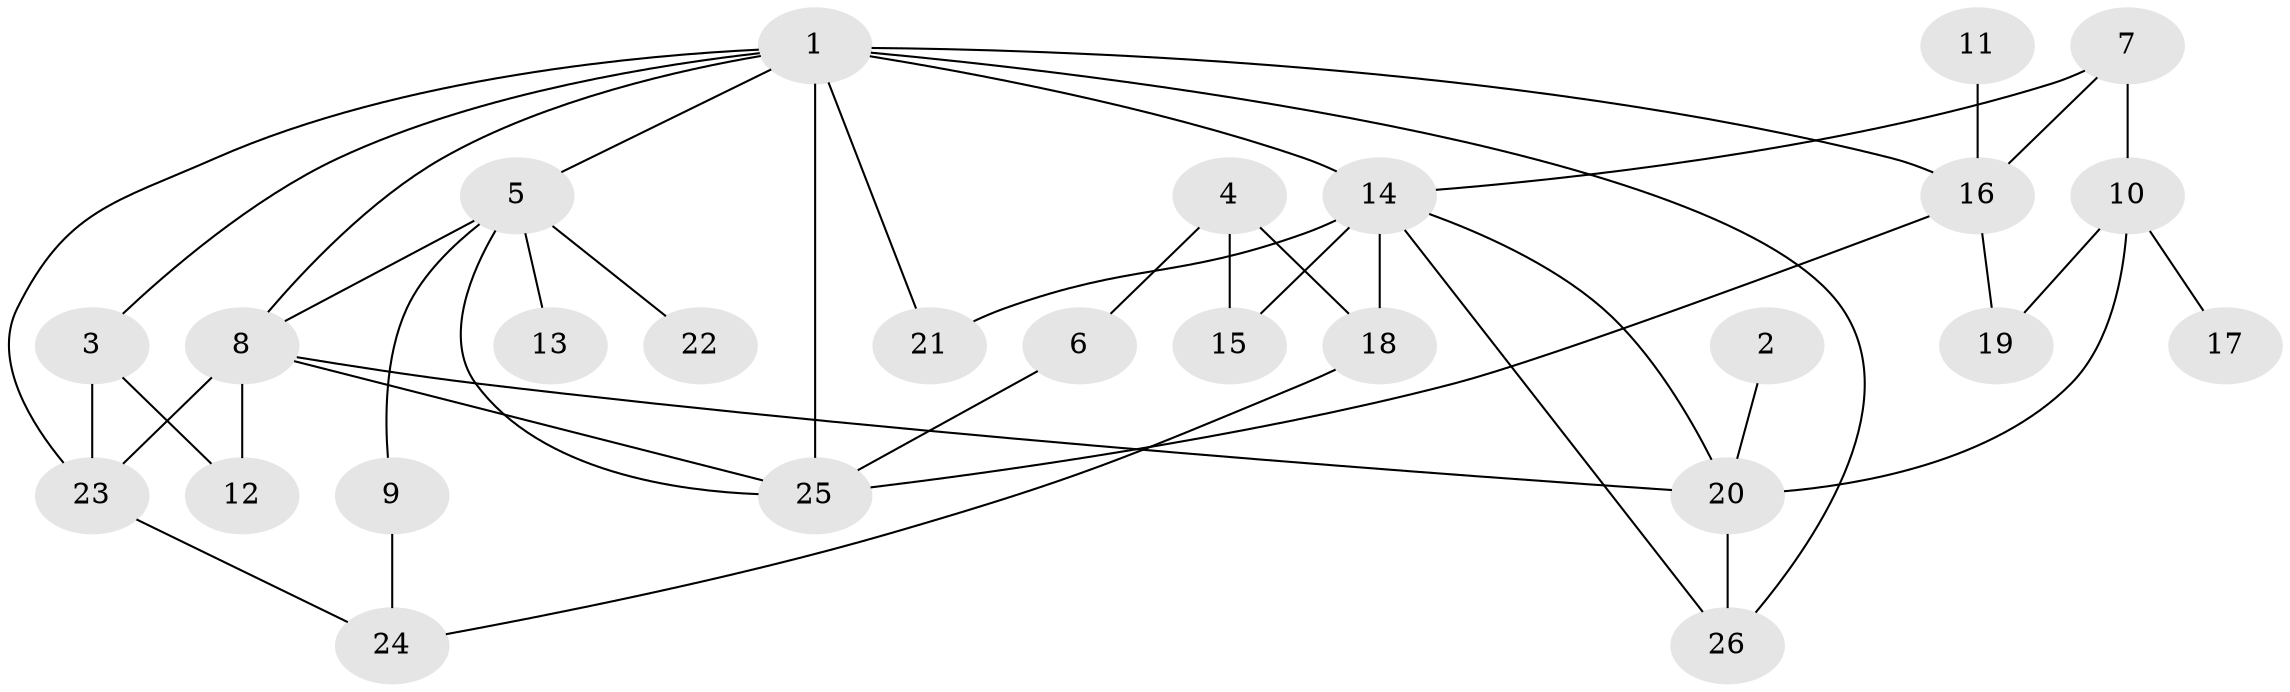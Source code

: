 // original degree distribution, {6: 0.07692307692307693, 5: 0.057692307692307696, 4: 0.11538461538461539, 2: 0.23076923076923078, 1: 0.23076923076923078, 3: 0.28846153846153844}
// Generated by graph-tools (version 1.1) at 2025/01/03/09/25 03:01:08]
// undirected, 26 vertices, 43 edges
graph export_dot {
graph [start="1"]
  node [color=gray90,style=filled];
  1;
  2;
  3;
  4;
  5;
  6;
  7;
  8;
  9;
  10;
  11;
  12;
  13;
  14;
  15;
  16;
  17;
  18;
  19;
  20;
  21;
  22;
  23;
  24;
  25;
  26;
  1 -- 3 [weight=1.0];
  1 -- 5 [weight=1.0];
  1 -- 8 [weight=1.0];
  1 -- 14 [weight=1.0];
  1 -- 16 [weight=1.0];
  1 -- 21 [weight=1.0];
  1 -- 23 [weight=1.0];
  1 -- 25 [weight=1.0];
  1 -- 26 [weight=1.0];
  2 -- 20 [weight=1.0];
  3 -- 12 [weight=1.0];
  3 -- 23 [weight=1.0];
  4 -- 6 [weight=1.0];
  4 -- 15 [weight=1.0];
  4 -- 18 [weight=2.0];
  5 -- 8 [weight=1.0];
  5 -- 9 [weight=1.0];
  5 -- 13 [weight=1.0];
  5 -- 22 [weight=1.0];
  5 -- 25 [weight=1.0];
  6 -- 25 [weight=1.0];
  7 -- 10 [weight=2.0];
  7 -- 14 [weight=1.0];
  7 -- 16 [weight=1.0];
  8 -- 12 [weight=1.0];
  8 -- 20 [weight=1.0];
  8 -- 23 [weight=1.0];
  8 -- 25 [weight=1.0];
  9 -- 24 [weight=1.0];
  10 -- 17 [weight=1.0];
  10 -- 19 [weight=1.0];
  10 -- 20 [weight=1.0];
  11 -- 16 [weight=1.0];
  14 -- 15 [weight=2.0];
  14 -- 18 [weight=1.0];
  14 -- 20 [weight=1.0];
  14 -- 21 [weight=1.0];
  14 -- 26 [weight=1.0];
  16 -- 19 [weight=1.0];
  16 -- 25 [weight=1.0];
  18 -- 24 [weight=1.0];
  20 -- 26 [weight=1.0];
  23 -- 24 [weight=1.0];
}

